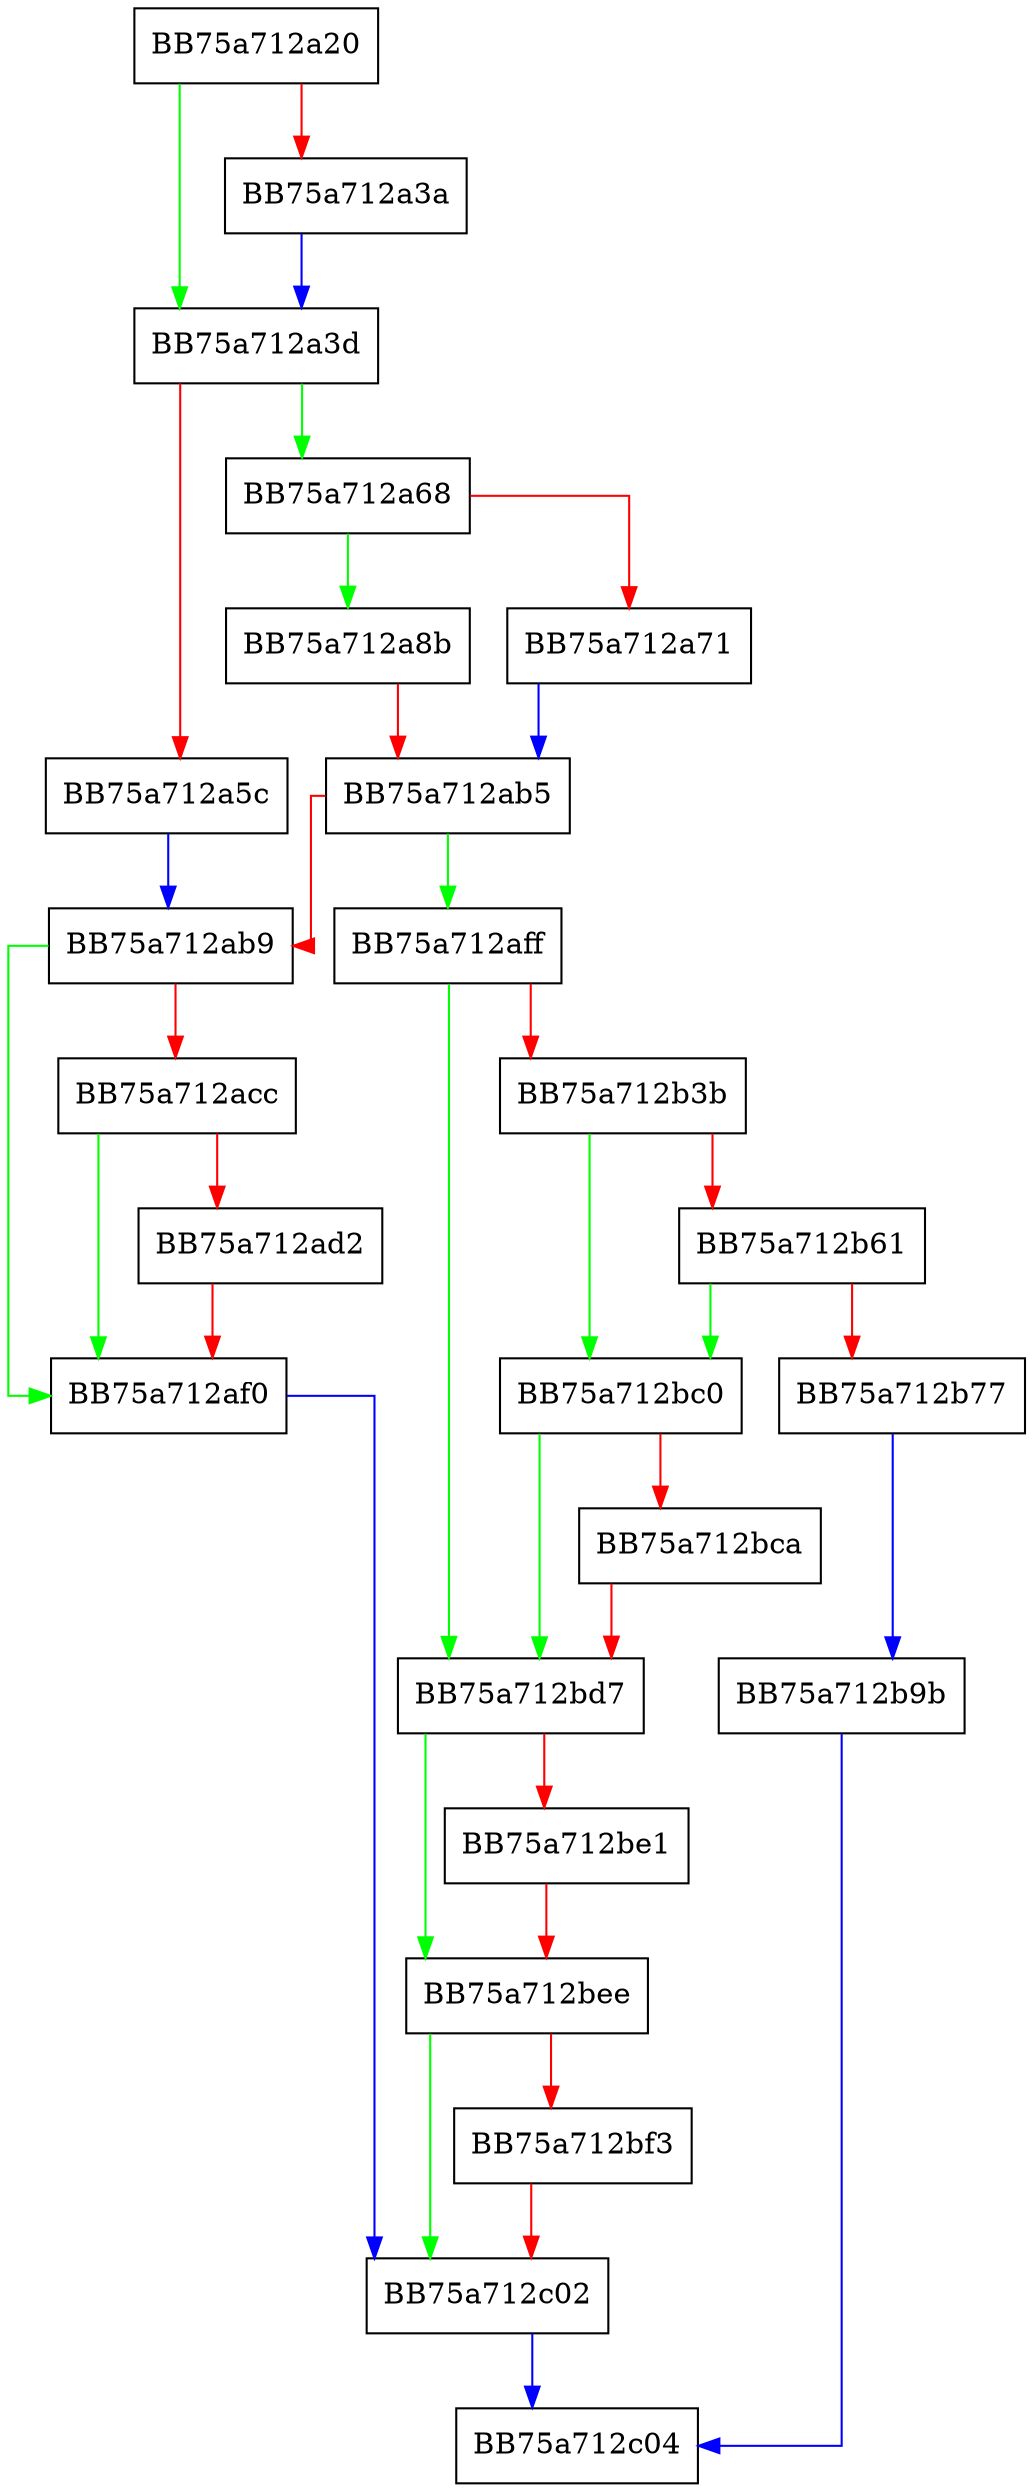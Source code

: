 digraph GetSenseId {
  node [shape="box"];
  graph [splines=ortho];
  BB75a712a20 -> BB75a712a3d [color="green"];
  BB75a712a20 -> BB75a712a3a [color="red"];
  BB75a712a3a -> BB75a712a3d [color="blue"];
  BB75a712a3d -> BB75a712a68 [color="green"];
  BB75a712a3d -> BB75a712a5c [color="red"];
  BB75a712a5c -> BB75a712ab9 [color="blue"];
  BB75a712a68 -> BB75a712a8b [color="green"];
  BB75a712a68 -> BB75a712a71 [color="red"];
  BB75a712a71 -> BB75a712ab5 [color="blue"];
  BB75a712a8b -> BB75a712ab5 [color="red"];
  BB75a712ab5 -> BB75a712aff [color="green"];
  BB75a712ab5 -> BB75a712ab9 [color="red"];
  BB75a712ab9 -> BB75a712af0 [color="green"];
  BB75a712ab9 -> BB75a712acc [color="red"];
  BB75a712acc -> BB75a712af0 [color="green"];
  BB75a712acc -> BB75a712ad2 [color="red"];
  BB75a712ad2 -> BB75a712af0 [color="red"];
  BB75a712af0 -> BB75a712c02 [color="blue"];
  BB75a712aff -> BB75a712bd7 [color="green"];
  BB75a712aff -> BB75a712b3b [color="red"];
  BB75a712b3b -> BB75a712bc0 [color="green"];
  BB75a712b3b -> BB75a712b61 [color="red"];
  BB75a712b61 -> BB75a712bc0 [color="green"];
  BB75a712b61 -> BB75a712b77 [color="red"];
  BB75a712b77 -> BB75a712b9b [color="blue"];
  BB75a712b9b -> BB75a712c04 [color="blue"];
  BB75a712bc0 -> BB75a712bd7 [color="green"];
  BB75a712bc0 -> BB75a712bca [color="red"];
  BB75a712bca -> BB75a712bd7 [color="red"];
  BB75a712bd7 -> BB75a712bee [color="green"];
  BB75a712bd7 -> BB75a712be1 [color="red"];
  BB75a712be1 -> BB75a712bee [color="red"];
  BB75a712bee -> BB75a712c02 [color="green"];
  BB75a712bee -> BB75a712bf3 [color="red"];
  BB75a712bf3 -> BB75a712c02 [color="red"];
  BB75a712c02 -> BB75a712c04 [color="blue"];
}